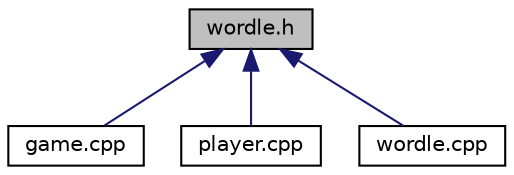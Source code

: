 digraph "wordle.h"
{
 // LATEX_PDF_SIZE
  edge [fontname="Helvetica",fontsize="10",labelfontname="Helvetica",labelfontsize="10"];
  node [fontname="Helvetica",fontsize="10",shape=record];
  Node1 [label="wordle.h",height=0.2,width=0.4,color="black", fillcolor="grey75", style="filled", fontcolor="black",tooltip="Header file containing includes, global variables, and forward declarations for class game and player..."];
  Node1 -> Node2 [dir="back",color="midnightblue",fontsize="10",style="solid",fontname="Helvetica"];
  Node2 [label="game.cpp",height=0.2,width=0.4,color="black", fillcolor="white", style="filled",URL="$game_8cpp.html",tooltip="Defining objects specific to class game; actually playing the wordle game."];
  Node1 -> Node3 [dir="back",color="midnightblue",fontsize="10",style="solid",fontname="Helvetica"];
  Node3 [label="player.cpp",height=0.2,width=0.4,color="black", fillcolor="white", style="filled",URL="$player_8cpp.html",tooltip="Defining object specific to class player."];
  Node1 -> Node4 [dir="back",color="midnightblue",fontsize="10",style="solid",fontname="Helvetica"];
  Node4 [label="wordle.cpp",height=0.2,width=0.4,color="black", fillcolor="white", style="filled",URL="$wordle_8cpp.html",tooltip="Calling the wordle game to be played with the user input."];
}
